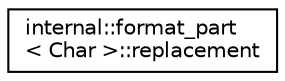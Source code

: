 digraph "Иерархия классов. Графический вид."
{
  edge [fontname="Helvetica",fontsize="10",labelfontname="Helvetica",labelfontsize="10"];
  node [fontname="Helvetica",fontsize="10",shape=record];
  rankdir="LR";
  Node0 [label="internal::format_part\l\< Char \>::replacement",height=0.2,width=0.4,color="black", fillcolor="white", style="filled",URL="$structinternal_1_1format__part_1_1replacement.html"];
}
